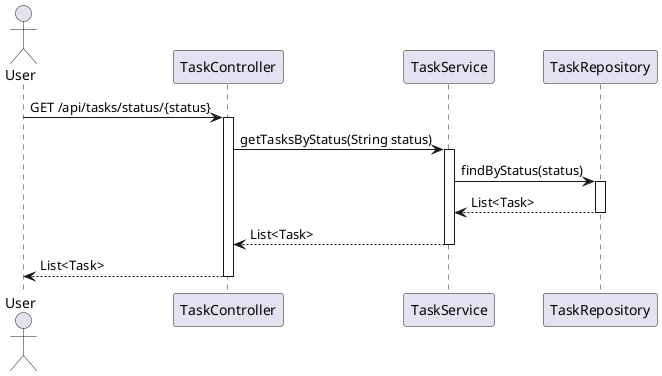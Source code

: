 @startuml
actor User
User -> TaskController : GET /api/tasks/status/{status}
activate TaskController
TaskController -> TaskService : getTasksByStatus(String status)
activate TaskService
TaskService -> TaskRepository : findByStatus(status)
activate TaskRepository
TaskRepository --> TaskService : List<Task>
deactivate TaskRepository
TaskService --> TaskController : List<Task>
deactivate TaskService
TaskController --> User : List<Task>
deactivate TaskController
@enduml

